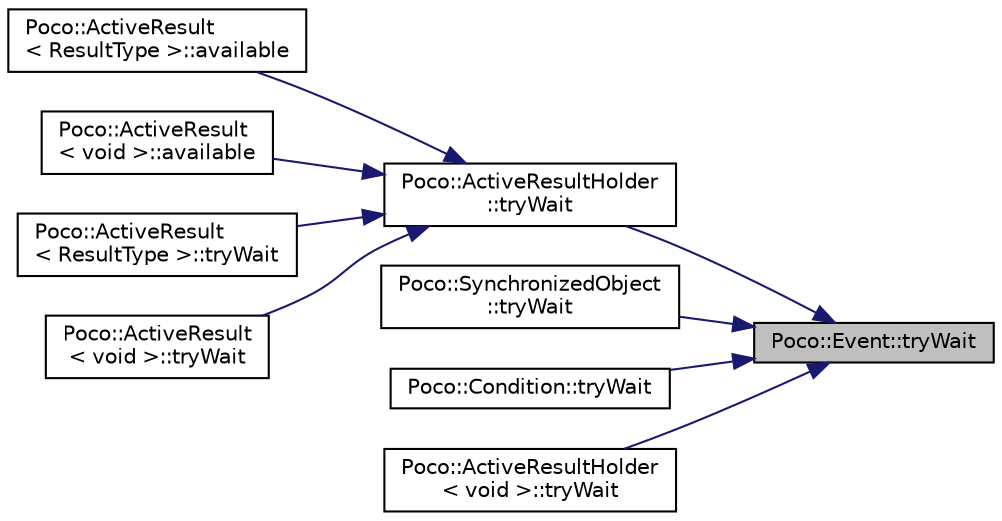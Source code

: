 digraph "Poco::Event::tryWait"
{
 // LATEX_PDF_SIZE
  edge [fontname="Helvetica",fontsize="10",labelfontname="Helvetica",labelfontsize="10"];
  node [fontname="Helvetica",fontsize="10",shape=record];
  rankdir="RL";
  Node1 [label="Poco::Event::tryWait",height=0.2,width=0.4,color="black", fillcolor="grey75", style="filled", fontcolor="black",tooltip=" "];
  Node1 -> Node2 [dir="back",color="midnightblue",fontsize="10",style="solid"];
  Node2 [label="Poco::ActiveResultHolder\l::tryWait",height=0.2,width=0.4,color="black", fillcolor="white", style="filled",URL="$classPoco_1_1ActiveResultHolder.html#a04beca2ffa3215fa8fe64fe170c41766",tooltip=" "];
  Node2 -> Node3 [dir="back",color="midnightblue",fontsize="10",style="solid"];
  Node3 [label="Poco::ActiveResult\l\< ResultType \>::available",height=0.2,width=0.4,color="black", fillcolor="white", style="filled",URL="$classPoco_1_1ActiveResult.html#a0d7a09114160081d2a8d0a52ab728d44",tooltip="Returns true if a result is available."];
  Node2 -> Node4 [dir="back",color="midnightblue",fontsize="10",style="solid"];
  Node4 [label="Poco::ActiveResult\l\< void \>::available",height=0.2,width=0.4,color="black", fillcolor="white", style="filled",URL="$classPoco_1_1ActiveResult_3_01void_01_4.html#a23ba335d4b31c1c03beca5b21c17ecff",tooltip="Returns true if a result is available."];
  Node2 -> Node5 [dir="back",color="midnightblue",fontsize="10",style="solid"];
  Node5 [label="Poco::ActiveResult\l\< ResultType \>::tryWait",height=0.2,width=0.4,color="black", fillcolor="white", style="filled",URL="$classPoco_1_1ActiveResult.html#a0605a9f1b3fe54b9d1a08219f1270ac5",tooltip=" "];
  Node2 -> Node6 [dir="back",color="midnightblue",fontsize="10",style="solid"];
  Node6 [label="Poco::ActiveResult\l\< void \>::tryWait",height=0.2,width=0.4,color="black", fillcolor="white", style="filled",URL="$classPoco_1_1ActiveResult_3_01void_01_4.html#abb652a375ecb894b0220d79b950c85c0",tooltip=" "];
  Node1 -> Node7 [dir="back",color="midnightblue",fontsize="10",style="solid"];
  Node7 [label="Poco::SynchronizedObject\l::tryWait",height=0.2,width=0.4,color="black", fillcolor="white", style="filled",URL="$classPoco_1_1SynchronizedObject.html#ac5403c7e078a330da055fc7a736f8c7e",tooltip=" "];
  Node1 -> Node8 [dir="back",color="midnightblue",fontsize="10",style="solid"];
  Node8 [label="Poco::Condition::tryWait",height=0.2,width=0.4,color="black", fillcolor="white", style="filled",URL="$classPoco_1_1Condition.html#af30e8c23a52a026aee012b3cfe5de453",tooltip=" "];
  Node1 -> Node9 [dir="back",color="midnightblue",fontsize="10",style="solid"];
  Node9 [label="Poco::ActiveResultHolder\l\< void \>::tryWait",height=0.2,width=0.4,color="black", fillcolor="white", style="filled",URL="$classPoco_1_1ActiveResultHolder_3_01void_01_4.html#a7df446f8c439d02406cec7421d023306",tooltip=" "];
}

